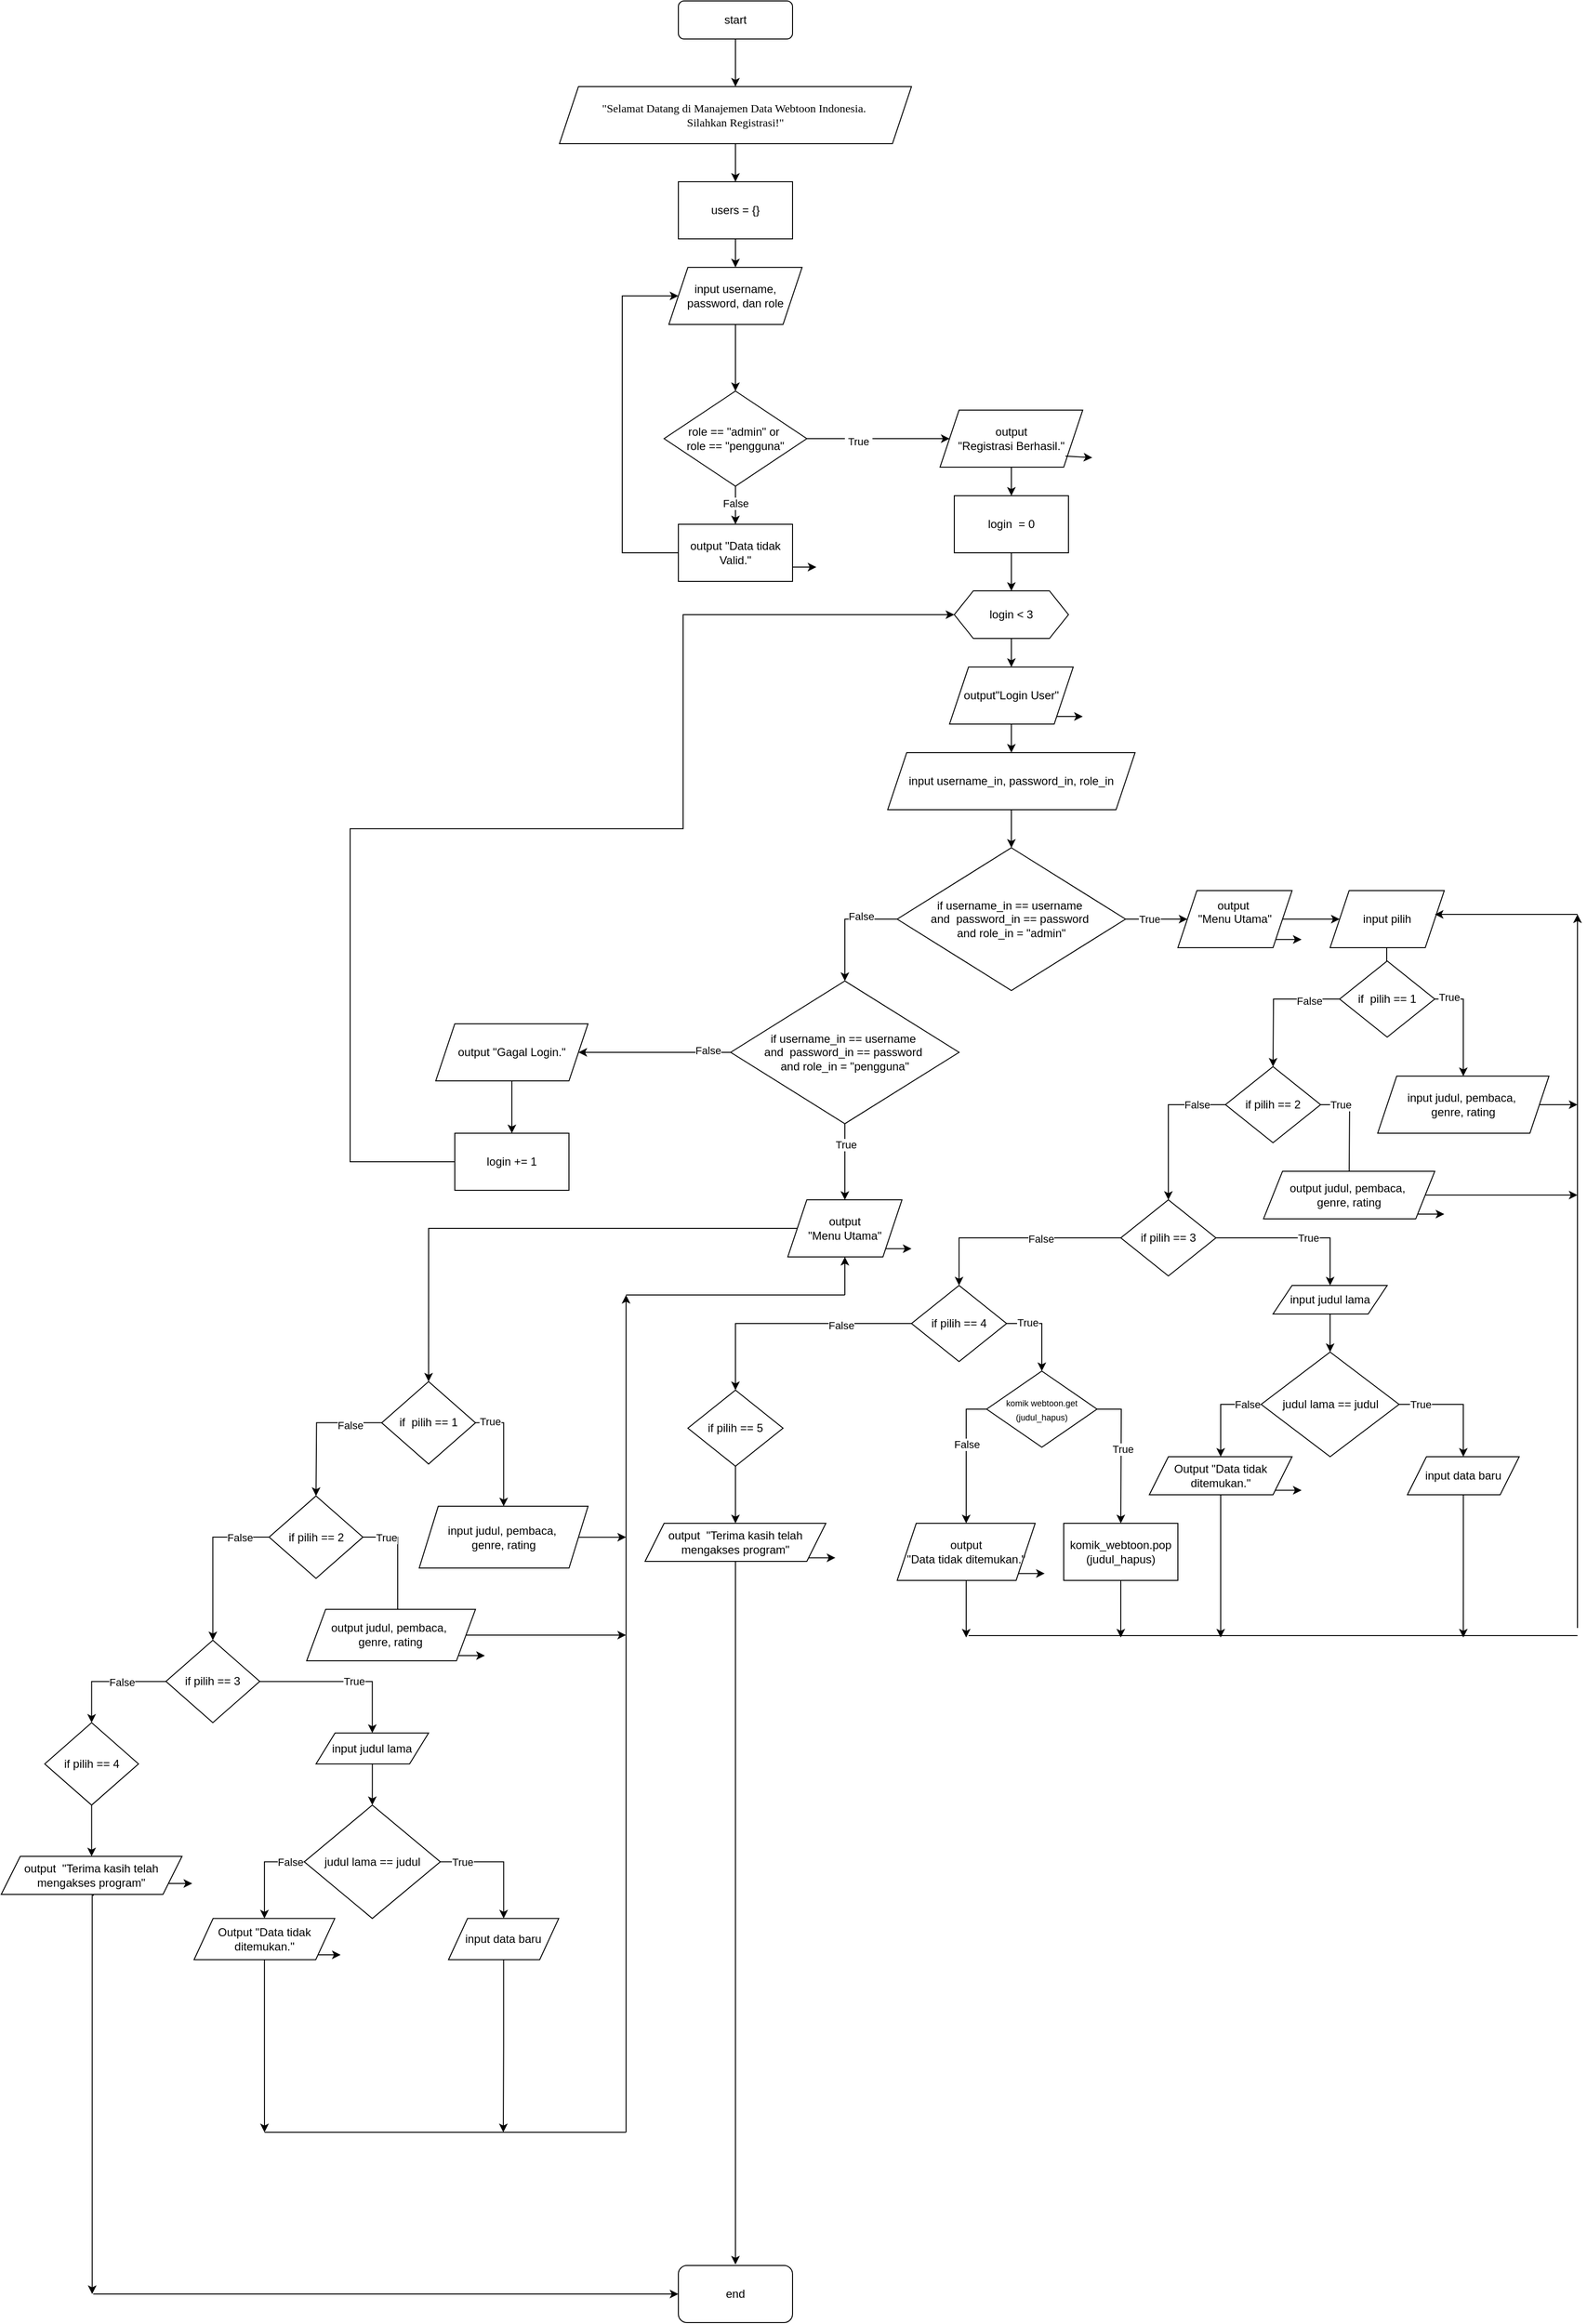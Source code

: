 <mxfile version="24.7.17">
  <diagram id="C5RBs43oDa-KdzZeNtuy" name="Page-1">
    <mxGraphModel dx="2591" dy="916" grid="1" gridSize="10" guides="1" tooltips="1" connect="1" arrows="1" fold="1" page="1" pageScale="1" pageWidth="827" pageHeight="1169" background="none" math="0" shadow="0">
      <root>
        <mxCell id="WIyWlLk6GJQsqaUBKTNV-0" />
        <mxCell id="WIyWlLk6GJQsqaUBKTNV-1" parent="WIyWlLk6GJQsqaUBKTNV-0" />
        <mxCell id="ilfS-zdRNCNXGzNY6fb9-48" style="edgeStyle=orthogonalEdgeStyle;rounded=0;orthogonalLoop=1;jettySize=auto;html=1;entryX=0.5;entryY=0;entryDx=0;entryDy=0;" parent="WIyWlLk6GJQsqaUBKTNV-1" source="WIyWlLk6GJQsqaUBKTNV-3" target="SZtpY77A_bUP3VGcqHaU-2" edge="1">
          <mxGeometry relative="1" as="geometry" />
        </mxCell>
        <mxCell id="WIyWlLk6GJQsqaUBKTNV-3" value="start" style="rounded=1;whiteSpace=wrap;html=1;fontSize=12;glass=0;strokeWidth=1;shadow=0;" parent="WIyWlLk6GJQsqaUBKTNV-1" vertex="1">
          <mxGeometry x="95" y="80" width="120" height="40" as="geometry" />
        </mxCell>
        <mxCell id="ilfS-zdRNCNXGzNY6fb9-49" style="edgeStyle=orthogonalEdgeStyle;rounded=0;orthogonalLoop=1;jettySize=auto;html=1;" parent="WIyWlLk6GJQsqaUBKTNV-1" source="SZtpY77A_bUP3VGcqHaU-2" target="SZtpY77A_bUP3VGcqHaU-4" edge="1">
          <mxGeometry relative="1" as="geometry" />
        </mxCell>
        <mxCell id="SZtpY77A_bUP3VGcqHaU-2" value="&lt;font face=&quot;Times New Roman&quot;&gt;&quot;Selamat Datang di Manajemen Data Webtoon Indonesia.&amp;nbsp;&lt;/font&gt;&lt;div&gt;&lt;font face=&quot;Times New Roman&quot;&gt;Silahkan Registrasi!&quot;&lt;/font&gt;&lt;/div&gt;" style="shape=parallelogram;perimeter=parallelogramPerimeter;whiteSpace=wrap;html=1;fixedSize=1;" parent="WIyWlLk6GJQsqaUBKTNV-1" vertex="1">
          <mxGeometry x="-30" y="170" width="370" height="60" as="geometry" />
        </mxCell>
        <mxCell id="ilfS-zdRNCNXGzNY6fb9-50" style="edgeStyle=orthogonalEdgeStyle;rounded=0;orthogonalLoop=1;jettySize=auto;html=1;" parent="WIyWlLk6GJQsqaUBKTNV-1" source="SZtpY77A_bUP3VGcqHaU-4" target="SZtpY77A_bUP3VGcqHaU-18" edge="1">
          <mxGeometry relative="1" as="geometry" />
        </mxCell>
        <mxCell id="SZtpY77A_bUP3VGcqHaU-4" value="users = {}" style="rounded=0;whiteSpace=wrap;html=1;" parent="WIyWlLk6GJQsqaUBKTNV-1" vertex="1">
          <mxGeometry x="95" y="270" width="120" height="60" as="geometry" />
        </mxCell>
        <mxCell id="ilfS-zdRNCNXGzNY6fb9-51" style="edgeStyle=orthogonalEdgeStyle;rounded=0;orthogonalLoop=1;jettySize=auto;html=1;entryX=0.5;entryY=0;entryDx=0;entryDy=0;" parent="WIyWlLk6GJQsqaUBKTNV-1" source="SZtpY77A_bUP3VGcqHaU-18" target="SZtpY77A_bUP3VGcqHaU-21" edge="1">
          <mxGeometry relative="1" as="geometry" />
        </mxCell>
        <mxCell id="SZtpY77A_bUP3VGcqHaU-18" value="input username, password, dan role" style="shape=parallelogram;perimeter=parallelogramPerimeter;whiteSpace=wrap;html=1;fixedSize=1;" parent="WIyWlLk6GJQsqaUBKTNV-1" vertex="1">
          <mxGeometry x="85" y="360" width="140" height="60" as="geometry" />
        </mxCell>
        <mxCell id="ilfS-zdRNCNXGzNY6fb9-368" style="edgeStyle=orthogonalEdgeStyle;rounded=0;orthogonalLoop=1;jettySize=auto;html=1;entryX=0.5;entryY=0;entryDx=0;entryDy=0;" parent="WIyWlLk6GJQsqaUBKTNV-1" source="SZtpY77A_bUP3VGcqHaU-21" target="SZtpY77A_bUP3VGcqHaU-26" edge="1">
          <mxGeometry relative="1" as="geometry" />
        </mxCell>
        <mxCell id="ilfS-zdRNCNXGzNY6fb9-373" value="False" style="edgeLabel;html=1;align=center;verticalAlign=middle;resizable=0;points=[];" parent="ilfS-zdRNCNXGzNY6fb9-368" vertex="1" connectable="0">
          <mxGeometry x="-0.122" relative="1" as="geometry">
            <mxPoint as="offset" />
          </mxGeometry>
        </mxCell>
        <mxCell id="SZtpY77A_bUP3VGcqHaU-21" value="role == &quot;admin&quot; or&amp;nbsp;&lt;div&gt;role == &quot;pengguna&quot;&lt;/div&gt;" style="rhombus;whiteSpace=wrap;html=1;" parent="WIyWlLk6GJQsqaUBKTNV-1" vertex="1">
          <mxGeometry x="80" y="490" width="150" height="100" as="geometry" />
        </mxCell>
        <mxCell id="SZtpY77A_bUP3VGcqHaU-22" value="" style="endArrow=classic;html=1;rounded=0;exitX=1;exitY=0.5;exitDx=0;exitDy=0;" parent="WIyWlLk6GJQsqaUBKTNV-1" source="SZtpY77A_bUP3VGcqHaU-21" edge="1">
          <mxGeometry width="50" height="50" relative="1" as="geometry">
            <mxPoint x="310" y="470" as="sourcePoint" />
            <mxPoint x="380" y="540" as="targetPoint" />
            <Array as="points">
              <mxPoint x="340" y="540" />
              <mxPoint x="350" y="540" />
            </Array>
          </mxGeometry>
        </mxCell>
        <mxCell id="SZtpY77A_bUP3VGcqHaU-24" value="&amp;nbsp;True&amp;nbsp;" style="edgeLabel;html=1;align=center;verticalAlign=middle;resizable=0;points=[];" parent="SZtpY77A_bUP3VGcqHaU-22" vertex="1" connectable="0">
          <mxGeometry x="-0.285" y="-3" relative="1" as="geometry">
            <mxPoint as="offset" />
          </mxGeometry>
        </mxCell>
        <mxCell id="SZtpY77A_bUP3VGcqHaU-44" style="edgeStyle=orthogonalEdgeStyle;rounded=0;orthogonalLoop=1;jettySize=auto;html=1;entryX=0.5;entryY=0;entryDx=0;entryDy=0;" parent="WIyWlLk6GJQsqaUBKTNV-1" source="SZtpY77A_bUP3VGcqHaU-25" target="SZtpY77A_bUP3VGcqHaU-32" edge="1">
          <mxGeometry relative="1" as="geometry" />
        </mxCell>
        <mxCell id="SZtpY77A_bUP3VGcqHaU-25" value="output&lt;div&gt;&quot;Registrasi Berhasil.&quot;&lt;/div&gt;" style="shape=parallelogram;perimeter=parallelogramPerimeter;whiteSpace=wrap;html=1;fixedSize=1;" parent="WIyWlLk6GJQsqaUBKTNV-1" vertex="1">
          <mxGeometry x="370" y="510" width="150" height="60" as="geometry" />
        </mxCell>
        <mxCell id="eADo7EbDgWxF7nHts_-I-171" style="edgeStyle=orthogonalEdgeStyle;rounded=0;orthogonalLoop=1;jettySize=auto;html=1;exitX=0;exitY=0.5;exitDx=0;exitDy=0;entryX=0;entryY=0.5;entryDx=0;entryDy=0;" parent="WIyWlLk6GJQsqaUBKTNV-1" source="SZtpY77A_bUP3VGcqHaU-26" target="SZtpY77A_bUP3VGcqHaU-18" edge="1">
          <mxGeometry relative="1" as="geometry">
            <mxPoint x="85.5" y="420" as="targetPoint" />
            <mxPoint x="25.5" y="640" as="sourcePoint" />
            <Array as="points">
              <mxPoint x="95" y="640" />
              <mxPoint x="106" y="640" />
              <mxPoint x="106" y="660" />
              <mxPoint x="36" y="660" />
              <mxPoint x="36" y="390" />
            </Array>
          </mxGeometry>
        </mxCell>
        <mxCell id="ilfS-zdRNCNXGzNY6fb9-371" style="edgeStyle=orthogonalEdgeStyle;rounded=0;orthogonalLoop=1;jettySize=auto;html=1;exitX=1;exitY=0.75;exitDx=0;exitDy=0;" parent="WIyWlLk6GJQsqaUBKTNV-1" source="SZtpY77A_bUP3VGcqHaU-26" edge="1">
          <mxGeometry relative="1" as="geometry">
            <mxPoint x="240" y="675.333" as="targetPoint" />
          </mxGeometry>
        </mxCell>
        <mxCell id="SZtpY77A_bUP3VGcqHaU-26" value="output &quot;Data tidak Valid.&quot;" style="rounded=0;whiteSpace=wrap;html=1;" parent="WIyWlLk6GJQsqaUBKTNV-1" vertex="1">
          <mxGeometry x="95" y="630" width="120" height="60" as="geometry" />
        </mxCell>
        <mxCell id="SZtpY77A_bUP3VGcqHaU-43" style="edgeStyle=orthogonalEdgeStyle;rounded=0;orthogonalLoop=1;jettySize=auto;html=1;exitX=0.5;exitY=1;exitDx=0;exitDy=0;entryX=0.5;entryY=0;entryDx=0;entryDy=0;" parent="WIyWlLk6GJQsqaUBKTNV-1" source="SZtpY77A_bUP3VGcqHaU-32" target="SZtpY77A_bUP3VGcqHaU-40" edge="1">
          <mxGeometry relative="1" as="geometry" />
        </mxCell>
        <mxCell id="SZtpY77A_bUP3VGcqHaU-32" value="login&amp;nbsp; = 0" style="rounded=0;whiteSpace=wrap;html=1;" parent="WIyWlLk6GJQsqaUBKTNV-1" vertex="1">
          <mxGeometry x="385" y="600" width="120" height="60" as="geometry" />
        </mxCell>
        <mxCell id="SZtpY77A_bUP3VGcqHaU-46" style="edgeStyle=orthogonalEdgeStyle;rounded=0;orthogonalLoop=1;jettySize=auto;html=1;exitX=0.5;exitY=1;exitDx=0;exitDy=0;entryX=0.5;entryY=0;entryDx=0;entryDy=0;" parent="WIyWlLk6GJQsqaUBKTNV-1" source="SZtpY77A_bUP3VGcqHaU-40" target="SZtpY77A_bUP3VGcqHaU-45" edge="1">
          <mxGeometry relative="1" as="geometry" />
        </mxCell>
        <mxCell id="SZtpY77A_bUP3VGcqHaU-40" value="login &amp;lt; 3" style="shape=hexagon;perimeter=hexagonPerimeter2;whiteSpace=wrap;html=1;fixedSize=1;" parent="WIyWlLk6GJQsqaUBKTNV-1" vertex="1">
          <mxGeometry x="385" y="700" width="120" height="50" as="geometry" />
        </mxCell>
        <mxCell id="SZtpY77A_bUP3VGcqHaU-50" style="edgeStyle=orthogonalEdgeStyle;rounded=0;orthogonalLoop=1;jettySize=auto;html=1;" parent="WIyWlLk6GJQsqaUBKTNV-1" source="SZtpY77A_bUP3VGcqHaU-45" target="SZtpY77A_bUP3VGcqHaU-48" edge="1">
          <mxGeometry relative="1" as="geometry" />
        </mxCell>
        <mxCell id="_kl1bbWpJYE2sp2i0LEu-5" style="edgeStyle=orthogonalEdgeStyle;rounded=0;orthogonalLoop=1;jettySize=auto;html=1;exitX=1;exitY=1;exitDx=0;exitDy=0;" parent="WIyWlLk6GJQsqaUBKTNV-1" source="SZtpY77A_bUP3VGcqHaU-45" edge="1">
          <mxGeometry relative="1" as="geometry">
            <mxPoint x="520" y="832.333" as="targetPoint" />
          </mxGeometry>
        </mxCell>
        <mxCell id="SZtpY77A_bUP3VGcqHaU-45" value="output&quot;Login User&quot;" style="shape=parallelogram;perimeter=parallelogramPerimeter;whiteSpace=wrap;html=1;fixedSize=1;" parent="WIyWlLk6GJQsqaUBKTNV-1" vertex="1">
          <mxGeometry x="380" y="780" width="130" height="60" as="geometry" />
        </mxCell>
        <mxCell id="SZtpY77A_bUP3VGcqHaU-55" style="edgeStyle=orthogonalEdgeStyle;rounded=0;orthogonalLoop=1;jettySize=auto;html=1;" parent="WIyWlLk6GJQsqaUBKTNV-1" source="SZtpY77A_bUP3VGcqHaU-48" target="SZtpY77A_bUP3VGcqHaU-52" edge="1">
          <mxGeometry relative="1" as="geometry" />
        </mxCell>
        <mxCell id="SZtpY77A_bUP3VGcqHaU-48" value="input username_in, password_in, role_in" style="shape=parallelogram;perimeter=parallelogramPerimeter;whiteSpace=wrap;html=1;fixedSize=1;" parent="WIyWlLk6GJQsqaUBKTNV-1" vertex="1">
          <mxGeometry x="315" y="870" width="260" height="60" as="geometry" />
        </mxCell>
        <mxCell id="eADo7EbDgWxF7nHts_-I-41" style="edgeStyle=orthogonalEdgeStyle;rounded=0;orthogonalLoop=1;jettySize=auto;html=1;" parent="WIyWlLk6GJQsqaUBKTNV-1" source="SZtpY77A_bUP3VGcqHaU-52" edge="1">
          <mxGeometry relative="1" as="geometry">
            <mxPoint x="270" y="1110" as="targetPoint" />
            <Array as="points">
              <mxPoint x="270" y="1045" />
            </Array>
          </mxGeometry>
        </mxCell>
        <mxCell id="eADo7EbDgWxF7nHts_-I-205" value="False" style="edgeLabel;html=1;align=center;verticalAlign=middle;resizable=0;points=[];" parent="eADo7EbDgWxF7nHts_-I-41" vertex="1" connectable="0">
          <mxGeometry x="-0.363" y="-3" relative="1" as="geometry">
            <mxPoint as="offset" />
          </mxGeometry>
        </mxCell>
        <mxCell id="SZtpY77A_bUP3VGcqHaU-52" value="if username_in == username&amp;nbsp;&lt;div&gt;and&amp;nbsp;&lt;span style=&quot;background-color: initial;&quot;&gt;&amp;nbsp;password_in == password&amp;nbsp;&lt;/span&gt;&lt;/div&gt;&lt;div&gt;&lt;span style=&quot;background-color: initial;&quot;&gt;and&amp;nbsp;&lt;/span&gt;&lt;span style=&quot;background-color: initial;&quot;&gt;role_in = &quot;admin&quot;&lt;/span&gt;&lt;/div&gt;" style="rhombus;whiteSpace=wrap;html=1;" parent="WIyWlLk6GJQsqaUBKTNV-1" vertex="1">
          <mxGeometry x="325" y="970" width="240" height="150" as="geometry" />
        </mxCell>
        <mxCell id="SZtpY77A_bUP3VGcqHaU-57" value="" style="endArrow=classic;html=1;rounded=0;exitX=1;exitY=0.5;exitDx=0;exitDy=0;" parent="WIyWlLk6GJQsqaUBKTNV-1" source="SZtpY77A_bUP3VGcqHaU-52" edge="1">
          <mxGeometry width="50" height="50" relative="1" as="geometry">
            <mxPoint x="420" y="1070" as="sourcePoint" />
            <mxPoint x="630" y="1045" as="targetPoint" />
            <Array as="points" />
          </mxGeometry>
        </mxCell>
        <mxCell id="eADo7EbDgWxF7nHts_-I-203" value="True" style="edgeLabel;html=1;align=center;verticalAlign=middle;resizable=0;points=[];" parent="SZtpY77A_bUP3VGcqHaU-57" vertex="1" connectable="0">
          <mxGeometry x="-0.248" relative="1" as="geometry">
            <mxPoint as="offset" />
          </mxGeometry>
        </mxCell>
        <mxCell id="GJBjV4vL7WstKXEYxfG4-0" style="edgeStyle=orthogonalEdgeStyle;rounded=0;orthogonalLoop=1;jettySize=auto;html=1;" parent="WIyWlLk6GJQsqaUBKTNV-1" source="SZtpY77A_bUP3VGcqHaU-60" edge="1">
          <mxGeometry relative="1" as="geometry">
            <mxPoint x="790" y="1045" as="targetPoint" />
          </mxGeometry>
        </mxCell>
        <mxCell id="_kl1bbWpJYE2sp2i0LEu-6" style="edgeStyle=orthogonalEdgeStyle;rounded=0;orthogonalLoop=1;jettySize=auto;html=1;exitX=1;exitY=1;exitDx=0;exitDy=0;" parent="WIyWlLk6GJQsqaUBKTNV-1" source="SZtpY77A_bUP3VGcqHaU-60" edge="1">
          <mxGeometry relative="1" as="geometry">
            <mxPoint x="750" y="1066.333" as="targetPoint" />
          </mxGeometry>
        </mxCell>
        <mxCell id="SZtpY77A_bUP3VGcqHaU-60" value="output&amp;nbsp;&lt;div&gt;&quot;Menu Utama&quot;&lt;div&gt;&lt;br&gt;&lt;/div&gt;&lt;/div&gt;" style="shape=parallelogram;perimeter=parallelogramPerimeter;whiteSpace=wrap;html=1;fixedSize=1;" parent="WIyWlLk6GJQsqaUBKTNV-1" vertex="1">
          <mxGeometry x="620" y="1015" width="120" height="60" as="geometry" />
        </mxCell>
        <mxCell id="JGJfeQF-g1EkItHv-nmV-0" value="" style="endArrow=classic;html=1;rounded=0;" parent="WIyWlLk6GJQsqaUBKTNV-1" edge="1">
          <mxGeometry width="50" height="50" relative="1" as="geometry">
            <mxPoint x="839.5" y="1064" as="sourcePoint" />
            <mxPoint x="839.5" y="1114" as="targetPoint" />
            <Array as="points">
              <mxPoint x="839.5" y="1094" />
            </Array>
          </mxGeometry>
        </mxCell>
        <mxCell id="GJBjV4vL7WstKXEYxfG4-6" style="edgeStyle=orthogonalEdgeStyle;rounded=0;orthogonalLoop=1;jettySize=auto;html=1;" parent="WIyWlLk6GJQsqaUBKTNV-1" source="JGJfeQF-g1EkItHv-nmV-2" target="GJBjV4vL7WstKXEYxfG4-8" edge="1">
          <mxGeometry relative="1" as="geometry">
            <mxPoint x="930" y="1210" as="targetPoint" />
            <Array as="points">
              <mxPoint x="920" y="1129" />
            </Array>
          </mxGeometry>
        </mxCell>
        <mxCell id="eADo7EbDgWxF7nHts_-I-209" value="True" style="edgeLabel;html=1;align=center;verticalAlign=middle;resizable=0;points=[];" parent="GJBjV4vL7WstKXEYxfG4-6" vertex="1" connectable="0">
          <mxGeometry x="-0.724" y="2" relative="1" as="geometry">
            <mxPoint x="-1" as="offset" />
          </mxGeometry>
        </mxCell>
        <mxCell id="GJBjV4vL7WstKXEYxfG4-10" style="edgeStyle=orthogonalEdgeStyle;rounded=0;orthogonalLoop=1;jettySize=auto;html=1;" parent="WIyWlLk6GJQsqaUBKTNV-1" source="JGJfeQF-g1EkItHv-nmV-2" edge="1">
          <mxGeometry relative="1" as="geometry">
            <mxPoint x="720" y="1200" as="targetPoint" />
          </mxGeometry>
        </mxCell>
        <mxCell id="eADo7EbDgWxF7nHts_-I-211" value="False" style="edgeLabel;html=1;align=center;verticalAlign=middle;resizable=0;points=[];" parent="GJBjV4vL7WstKXEYxfG4-10" vertex="1" connectable="0">
          <mxGeometry x="-0.556" y="2" relative="1" as="geometry">
            <mxPoint x="-1" as="offset" />
          </mxGeometry>
        </mxCell>
        <mxCell id="JGJfeQF-g1EkItHv-nmV-2" value="if&amp;nbsp; pilih == 1" style="rhombus;whiteSpace=wrap;html=1;" parent="WIyWlLk6GJQsqaUBKTNV-1" vertex="1">
          <mxGeometry x="790" y="1089" width="100" height="80" as="geometry" />
        </mxCell>
        <mxCell id="GJBjV4vL7WstKXEYxfG4-2" value="input pilih" style="shape=parallelogram;perimeter=parallelogramPerimeter;whiteSpace=wrap;html=1;fixedSize=1;" parent="WIyWlLk6GJQsqaUBKTNV-1" vertex="1">
          <mxGeometry x="780" y="1015" width="120" height="60" as="geometry" />
        </mxCell>
        <mxCell id="ilfS-zdRNCNXGzNY6fb9-366" style="edgeStyle=orthogonalEdgeStyle;rounded=0;orthogonalLoop=1;jettySize=auto;html=1;" parent="WIyWlLk6GJQsqaUBKTNV-1" source="GJBjV4vL7WstKXEYxfG4-8" edge="1">
          <mxGeometry relative="1" as="geometry">
            <mxPoint x="1040" y="1240" as="targetPoint" />
          </mxGeometry>
        </mxCell>
        <mxCell id="GJBjV4vL7WstKXEYxfG4-8" value="input judul, pembaca,&amp;nbsp;&lt;div&gt;genre, rating&lt;/div&gt;" style="shape=parallelogram;perimeter=parallelogramPerimeter;whiteSpace=wrap;html=1;fixedSize=1;" parent="WIyWlLk6GJQsqaUBKTNV-1" vertex="1">
          <mxGeometry x="830" y="1210" width="180" height="60" as="geometry" />
        </mxCell>
        <mxCell id="GJBjV4vL7WstKXEYxfG4-14" style="edgeStyle=orthogonalEdgeStyle;rounded=0;orthogonalLoop=1;jettySize=auto;html=1;" parent="WIyWlLk6GJQsqaUBKTNV-1" source="GJBjV4vL7WstKXEYxfG4-11" edge="1">
          <mxGeometry relative="1" as="geometry">
            <mxPoint x="800" y="1320" as="targetPoint" />
          </mxGeometry>
        </mxCell>
        <mxCell id="eADo7EbDgWxF7nHts_-I-212" value="True" style="edgeLabel;html=1;align=center;verticalAlign=middle;resizable=0;points=[];" parent="GJBjV4vL7WstKXEYxfG4-14" vertex="1" connectable="0">
          <mxGeometry x="-0.622" relative="1" as="geometry">
            <mxPoint as="offset" />
          </mxGeometry>
        </mxCell>
        <mxCell id="eADo7EbDgWxF7nHts_-I-1" style="edgeStyle=orthogonalEdgeStyle;rounded=0;orthogonalLoop=1;jettySize=auto;html=1;entryX=0.5;entryY=0;entryDx=0;entryDy=0;" parent="WIyWlLk6GJQsqaUBKTNV-1" source="GJBjV4vL7WstKXEYxfG4-11" target="GJBjV4vL7WstKXEYxfG4-20" edge="1">
          <mxGeometry relative="1" as="geometry">
            <mxPoint x="610" y="1310" as="targetPoint" />
          </mxGeometry>
        </mxCell>
        <mxCell id="eADo7EbDgWxF7nHts_-I-213" value="False" style="edgeLabel;html=1;align=center;verticalAlign=middle;resizable=0;points=[];" parent="eADo7EbDgWxF7nHts_-I-1" vertex="1" connectable="0">
          <mxGeometry x="-0.64" relative="1" as="geometry">
            <mxPoint x="-1" as="offset" />
          </mxGeometry>
        </mxCell>
        <mxCell id="GJBjV4vL7WstKXEYxfG4-11" value="if pilih == 2" style="rhombus;whiteSpace=wrap;html=1;" parent="WIyWlLk6GJQsqaUBKTNV-1" vertex="1">
          <mxGeometry x="670" y="1200" width="100" height="80" as="geometry" />
        </mxCell>
        <mxCell id="ilfS-zdRNCNXGzNY6fb9-3" style="edgeStyle=orthogonalEdgeStyle;rounded=0;orthogonalLoop=1;jettySize=auto;html=1;" parent="WIyWlLk6GJQsqaUBKTNV-1" source="GJBjV4vL7WstKXEYxfG4-15" edge="1">
          <mxGeometry relative="1" as="geometry">
            <mxPoint x="1040" y="1335" as="targetPoint" />
          </mxGeometry>
        </mxCell>
        <mxCell id="ilfS-zdRNCNXGzNY6fb9-4" style="edgeStyle=orthogonalEdgeStyle;rounded=0;orthogonalLoop=1;jettySize=auto;html=1;exitX=1;exitY=1;exitDx=0;exitDy=0;" parent="WIyWlLk6GJQsqaUBKTNV-1" source="GJBjV4vL7WstKXEYxfG4-15" edge="1">
          <mxGeometry relative="1" as="geometry">
            <mxPoint x="900" y="1355.105" as="targetPoint" />
          </mxGeometry>
        </mxCell>
        <mxCell id="GJBjV4vL7WstKXEYxfG4-15" value="output judul, pembaca,&amp;nbsp;&lt;div&gt;genre, rating&lt;/div&gt;" style="shape=parallelogram;perimeter=parallelogramPerimeter;whiteSpace=wrap;html=1;fixedSize=1;" parent="WIyWlLk6GJQsqaUBKTNV-1" vertex="1">
          <mxGeometry x="710" y="1310" width="180" height="50" as="geometry" />
        </mxCell>
        <mxCell id="eADo7EbDgWxF7nHts_-I-2" style="edgeStyle=orthogonalEdgeStyle;rounded=0;orthogonalLoop=1;jettySize=auto;html=1;entryX=0.5;entryY=0;entryDx=0;entryDy=0;" parent="WIyWlLk6GJQsqaUBKTNV-1" source="GJBjV4vL7WstKXEYxfG4-20" target="eADo7EbDgWxF7nHts_-I-4" edge="1">
          <mxGeometry relative="1" as="geometry">
            <mxPoint x="680" y="1430" as="targetPoint" />
          </mxGeometry>
        </mxCell>
        <mxCell id="eADo7EbDgWxF7nHts_-I-215" value="True" style="edgeLabel;html=1;align=center;verticalAlign=middle;resizable=0;points=[];" parent="eADo7EbDgWxF7nHts_-I-2" vertex="1" connectable="0">
          <mxGeometry x="0.144" relative="1" as="geometry">
            <mxPoint as="offset" />
          </mxGeometry>
        </mxCell>
        <mxCell id="ilfS-zdRNCNXGzNY6fb9-23" style="edgeStyle=orthogonalEdgeStyle;rounded=0;orthogonalLoop=1;jettySize=auto;html=1;entryX=0.5;entryY=0;entryDx=0;entryDy=0;" parent="WIyWlLk6GJQsqaUBKTNV-1" source="GJBjV4vL7WstKXEYxfG4-20" target="eADo7EbDgWxF7nHts_-I-19" edge="1">
          <mxGeometry relative="1" as="geometry">
            <mxPoint x="360" y="1380" as="targetPoint" />
          </mxGeometry>
        </mxCell>
        <mxCell id="ilfS-zdRNCNXGzNY6fb9-40" value="False" style="edgeLabel;html=1;align=center;verticalAlign=middle;resizable=0;points=[];" parent="ilfS-zdRNCNXGzNY6fb9-23" vertex="1" connectable="0">
          <mxGeometry x="-0.23" y="1" relative="1" as="geometry">
            <mxPoint as="offset" />
          </mxGeometry>
        </mxCell>
        <mxCell id="GJBjV4vL7WstKXEYxfG4-20" value="if pilih == 3" style="rhombus;whiteSpace=wrap;html=1;" parent="WIyWlLk6GJQsqaUBKTNV-1" vertex="1">
          <mxGeometry x="560" y="1340" width="100" height="80" as="geometry" />
        </mxCell>
        <mxCell id="eADo7EbDgWxF7nHts_-I-5" style="edgeStyle=orthogonalEdgeStyle;rounded=0;orthogonalLoop=1;jettySize=auto;html=1;entryX=0.5;entryY=0;entryDx=0;entryDy=0;" parent="WIyWlLk6GJQsqaUBKTNV-1" source="eADo7EbDgWxF7nHts_-I-4" target="eADo7EbDgWxF7nHts_-I-7" edge="1">
          <mxGeometry relative="1" as="geometry">
            <mxPoint x="725" y="1500" as="targetPoint" />
          </mxGeometry>
        </mxCell>
        <mxCell id="eADo7EbDgWxF7nHts_-I-4" value="input judul lama" style="shape=parallelogram;perimeter=parallelogramPerimeter;whiteSpace=wrap;html=1;fixedSize=1;" parent="WIyWlLk6GJQsqaUBKTNV-1" vertex="1">
          <mxGeometry x="720" y="1430" width="120" height="30" as="geometry" />
        </mxCell>
        <mxCell id="eADo7EbDgWxF7nHts_-I-9" style="edgeStyle=orthogonalEdgeStyle;rounded=0;orthogonalLoop=1;jettySize=auto;html=1;" parent="WIyWlLk6GJQsqaUBKTNV-1" source="eADo7EbDgWxF7nHts_-I-7" target="eADo7EbDgWxF7nHts_-I-13" edge="1">
          <mxGeometry relative="1" as="geometry">
            <mxPoint x="855" y="1630" as="targetPoint" />
            <Array as="points">
              <mxPoint x="920" y="1555" />
            </Array>
          </mxGeometry>
        </mxCell>
        <mxCell id="eADo7EbDgWxF7nHts_-I-12" value="True" style="edgeLabel;html=1;align=center;verticalAlign=middle;resizable=0;points=[];" parent="eADo7EbDgWxF7nHts_-I-9" vertex="1" connectable="0">
          <mxGeometry x="-0.462" relative="1" as="geometry">
            <mxPoint x="-11" as="offset" />
          </mxGeometry>
        </mxCell>
        <mxCell id="eADo7EbDgWxF7nHts_-I-14" style="edgeStyle=orthogonalEdgeStyle;rounded=0;orthogonalLoop=1;jettySize=auto;html=1;" parent="WIyWlLk6GJQsqaUBKTNV-1" source="eADo7EbDgWxF7nHts_-I-7" target="eADo7EbDgWxF7nHts_-I-16" edge="1">
          <mxGeometry relative="1" as="geometry">
            <mxPoint x="605" y="1620" as="targetPoint" />
            <Array as="points">
              <mxPoint x="665" y="1555" />
            </Array>
          </mxGeometry>
        </mxCell>
        <mxCell id="eADo7EbDgWxF7nHts_-I-17" value="False" style="edgeLabel;html=1;align=center;verticalAlign=middle;resizable=0;points=[];" parent="eADo7EbDgWxF7nHts_-I-14" vertex="1" connectable="0">
          <mxGeometry x="-0.481" y="2" relative="1" as="geometry">
            <mxPoint x="11" y="-2" as="offset" />
          </mxGeometry>
        </mxCell>
        <mxCell id="eADo7EbDgWxF7nHts_-I-7" value="judul lama == judul" style="rhombus;whiteSpace=wrap;html=1;" parent="WIyWlLk6GJQsqaUBKTNV-1" vertex="1">
          <mxGeometry x="707.5" y="1500" width="145" height="110" as="geometry" />
        </mxCell>
        <mxCell id="ilfS-zdRNCNXGzNY6fb9-44" style="edgeStyle=orthogonalEdgeStyle;rounded=0;orthogonalLoop=1;jettySize=auto;html=1;" parent="WIyWlLk6GJQsqaUBKTNV-1" source="eADo7EbDgWxF7nHts_-I-13" edge="1">
          <mxGeometry relative="1" as="geometry">
            <mxPoint x="920" y="1800" as="targetPoint" />
          </mxGeometry>
        </mxCell>
        <mxCell id="eADo7EbDgWxF7nHts_-I-13" value="input data baru" style="shape=parallelogram;perimeter=parallelogramPerimeter;whiteSpace=wrap;html=1;fixedSize=1;" parent="WIyWlLk6GJQsqaUBKTNV-1" vertex="1">
          <mxGeometry x="861.25" y="1610" width="117.5" height="40" as="geometry" />
        </mxCell>
        <mxCell id="ilfS-zdRNCNXGzNY6fb9-41" style="edgeStyle=orthogonalEdgeStyle;rounded=0;orthogonalLoop=1;jettySize=auto;html=1;" parent="WIyWlLk6GJQsqaUBKTNV-1" source="eADo7EbDgWxF7nHts_-I-16" edge="1">
          <mxGeometry relative="1" as="geometry">
            <mxPoint x="665" y="1800" as="targetPoint" />
          </mxGeometry>
        </mxCell>
        <mxCell id="ilfS-zdRNCNXGzNY6fb9-356" style="edgeStyle=orthogonalEdgeStyle;rounded=0;orthogonalLoop=1;jettySize=auto;html=1;exitX=1;exitY=1;exitDx=0;exitDy=0;" parent="WIyWlLk6GJQsqaUBKTNV-1" source="eADo7EbDgWxF7nHts_-I-16" edge="1">
          <mxGeometry relative="1" as="geometry">
            <mxPoint x="750" y="1645.444" as="targetPoint" />
          </mxGeometry>
        </mxCell>
        <mxCell id="eADo7EbDgWxF7nHts_-I-16" value="Output &quot;Data tidak ditemukan.&quot;" style="shape=parallelogram;perimeter=parallelogramPerimeter;whiteSpace=wrap;html=1;fixedSize=1;" parent="WIyWlLk6GJQsqaUBKTNV-1" vertex="1">
          <mxGeometry x="590" y="1610" width="150" height="40" as="geometry" />
        </mxCell>
        <mxCell id="eADo7EbDgWxF7nHts_-I-28" style="edgeStyle=orthogonalEdgeStyle;rounded=0;orthogonalLoop=1;jettySize=auto;html=1;entryX=0.5;entryY=0;entryDx=0;entryDy=0;" parent="WIyWlLk6GJQsqaUBKTNV-1" source="eADo7EbDgWxF7nHts_-I-27" target="eADo7EbDgWxF7nHts_-I-33" edge="1">
          <mxGeometry relative="1" as="geometry">
            <mxPoint x="200" y="1680" as="targetPoint" />
          </mxGeometry>
        </mxCell>
        <mxCell id="eADo7EbDgWxF7nHts_-I-27" value="if pilih == 5" style="rhombus;whiteSpace=wrap;html=1;" parent="WIyWlLk6GJQsqaUBKTNV-1" vertex="1">
          <mxGeometry x="105" y="1540" width="100" height="80" as="geometry" />
        </mxCell>
        <mxCell id="ilfS-zdRNCNXGzNY6fb9-53" style="edgeStyle=orthogonalEdgeStyle;rounded=0;orthogonalLoop=1;jettySize=auto;html=1;" parent="WIyWlLk6GJQsqaUBKTNV-1" edge="1">
          <mxGeometry relative="1" as="geometry">
            <mxPoint x="155" y="1719" as="sourcePoint" />
            <mxPoint x="155" y="2459" as="targetPoint" />
          </mxGeometry>
        </mxCell>
        <mxCell id="ilfS-zdRNCNXGzNY6fb9-358" style="edgeStyle=orthogonalEdgeStyle;rounded=0;orthogonalLoop=1;jettySize=auto;html=1;exitX=1;exitY=1;exitDx=0;exitDy=0;" parent="WIyWlLk6GJQsqaUBKTNV-1" source="eADo7EbDgWxF7nHts_-I-33" edge="1">
          <mxGeometry relative="1" as="geometry">
            <mxPoint x="260" y="1716.217" as="targetPoint" />
          </mxGeometry>
        </mxCell>
        <mxCell id="eADo7EbDgWxF7nHts_-I-33" value="output&amp;nbsp; &quot;Terima kasih telah mengakses program&quot;" style="shape=parallelogram;perimeter=parallelogramPerimeter;whiteSpace=wrap;html=1;fixedSize=1;" parent="WIyWlLk6GJQsqaUBKTNV-1" vertex="1">
          <mxGeometry x="60" y="1680" width="190" height="40" as="geometry" />
        </mxCell>
        <mxCell id="eADo7EbDgWxF7nHts_-I-42" style="edgeStyle=orthogonalEdgeStyle;rounded=0;orthogonalLoop=1;jettySize=auto;html=1;entryX=0.5;entryY=0;entryDx=0;entryDy=0;" parent="WIyWlLk6GJQsqaUBKTNV-1" source="eADo7EbDgWxF7nHts_-I-39" target="eADo7EbDgWxF7nHts_-I-101" edge="1">
          <mxGeometry relative="1" as="geometry">
            <mxPoint x="270" y="1320" as="targetPoint" />
          </mxGeometry>
        </mxCell>
        <mxCell id="eADo7EbDgWxF7nHts_-I-208" value="True" style="edgeLabel;html=1;align=center;verticalAlign=middle;resizable=0;points=[];" parent="eADo7EbDgWxF7nHts_-I-42" vertex="1" connectable="0">
          <mxGeometry x="-0.444" y="1" relative="1" as="geometry">
            <mxPoint as="offset" />
          </mxGeometry>
        </mxCell>
        <mxCell id="eADo7EbDgWxF7nHts_-I-164" style="edgeStyle=orthogonalEdgeStyle;rounded=0;orthogonalLoop=1;jettySize=auto;html=1;entryX=1;entryY=0.5;entryDx=0;entryDy=0;" parent="WIyWlLk6GJQsqaUBKTNV-1" source="eADo7EbDgWxF7nHts_-I-39" target="eADo7EbDgWxF7nHts_-I-168" edge="1">
          <mxGeometry relative="1" as="geometry">
            <mxPoint y="1240" as="targetPoint" />
          </mxGeometry>
        </mxCell>
        <mxCell id="eADo7EbDgWxF7nHts_-I-207" value="False" style="edgeLabel;html=1;align=center;verticalAlign=middle;resizable=0;points=[];" parent="eADo7EbDgWxF7nHts_-I-164" vertex="1" connectable="0">
          <mxGeometry x="-0.709" y="-2" relative="1" as="geometry">
            <mxPoint x="-1" as="offset" />
          </mxGeometry>
        </mxCell>
        <mxCell id="eADo7EbDgWxF7nHts_-I-39" value="if username_in == username&amp;nbsp;&lt;div&gt;and&amp;nbsp;&lt;span style=&quot;background-color: initial;&quot;&gt;&amp;nbsp;password_in == password&amp;nbsp;&lt;/span&gt;&lt;/div&gt;&lt;div&gt;&lt;span style=&quot;background-color: initial;&quot;&gt;and&amp;nbsp;&lt;/span&gt;&lt;span style=&quot;background-color: initial;&quot;&gt;role_in = &quot;pengguna&quot;&lt;/span&gt;&lt;/div&gt;" style="rhombus;whiteSpace=wrap;html=1;" parent="WIyWlLk6GJQsqaUBKTNV-1" vertex="1">
          <mxGeometry x="150" y="1110" width="240" height="150" as="geometry" />
        </mxCell>
        <mxCell id="ilfS-zdRNCNXGzNY6fb9-343" style="edgeStyle=orthogonalEdgeStyle;rounded=0;orthogonalLoop=1;jettySize=auto;html=1;entryX=0.5;entryY=0;entryDx=0;entryDy=0;" parent="WIyWlLk6GJQsqaUBKTNV-1" source="eADo7EbDgWxF7nHts_-I-101" target="ilfS-zdRNCNXGzNY6fb9-304" edge="1">
          <mxGeometry relative="1" as="geometry">
            <mxPoint x="30" y="1590" as="targetPoint" />
            <Array as="points">
              <mxPoint x="-167" y="1370" />
            </Array>
          </mxGeometry>
        </mxCell>
        <mxCell id="ilfS-zdRNCNXGzNY6fb9-361" style="edgeStyle=orthogonalEdgeStyle;rounded=0;orthogonalLoop=1;jettySize=auto;html=1;exitX=1;exitY=1;exitDx=0;exitDy=0;" parent="WIyWlLk6GJQsqaUBKTNV-1" source="eADo7EbDgWxF7nHts_-I-101" edge="1">
          <mxGeometry relative="1" as="geometry">
            <mxPoint x="340" y="1390.889" as="targetPoint" />
          </mxGeometry>
        </mxCell>
        <mxCell id="eADo7EbDgWxF7nHts_-I-101" value="&lt;div&gt;&lt;br&gt;&lt;/div&gt;&lt;div&gt;output&lt;/div&gt;&quot;Menu Utama&quot;&lt;div&gt;&lt;br&gt;&lt;/div&gt;" style="shape=parallelogram;perimeter=parallelogramPerimeter;whiteSpace=wrap;html=1;fixedSize=1;" parent="WIyWlLk6GJQsqaUBKTNV-1" vertex="1">
          <mxGeometry x="210" y="1340" width="120" height="60" as="geometry" />
        </mxCell>
        <mxCell id="ilfS-zdRNCNXGzNY6fb9-345" style="edgeStyle=orthogonalEdgeStyle;rounded=0;orthogonalLoop=1;jettySize=auto;html=1;" parent="WIyWlLk6GJQsqaUBKTNV-1" source="eADo7EbDgWxF7nHts_-I-168" target="eADo7EbDgWxF7nHts_-I-169" edge="1">
          <mxGeometry relative="1" as="geometry" />
        </mxCell>
        <mxCell id="eADo7EbDgWxF7nHts_-I-168" value="output &quot;Gagal Login.&quot;" style="shape=parallelogram;perimeter=parallelogramPerimeter;whiteSpace=wrap;html=1;fixedSize=1;" parent="WIyWlLk6GJQsqaUBKTNV-1" vertex="1">
          <mxGeometry x="-160" y="1155" width="160" height="60" as="geometry" />
        </mxCell>
        <mxCell id="eADo7EbDgWxF7nHts_-I-170" style="edgeStyle=orthogonalEdgeStyle;rounded=0;orthogonalLoop=1;jettySize=auto;html=1;entryX=0;entryY=0.5;entryDx=0;entryDy=0;" parent="WIyWlLk6GJQsqaUBKTNV-1" source="eADo7EbDgWxF7nHts_-I-169" target="SZtpY77A_bUP3VGcqHaU-40" edge="1">
          <mxGeometry relative="1" as="geometry">
            <mxPoint x="-90" y="750" as="targetPoint" />
            <Array as="points">
              <mxPoint x="-250" y="1300" />
              <mxPoint x="-250" y="950" />
              <mxPoint x="100" y="950" />
              <mxPoint x="100" y="725" />
            </Array>
          </mxGeometry>
        </mxCell>
        <mxCell id="eADo7EbDgWxF7nHts_-I-169" value="login += 1" style="rounded=0;whiteSpace=wrap;html=1;" parent="WIyWlLk6GJQsqaUBKTNV-1" vertex="1">
          <mxGeometry x="-140" y="1270" width="120" height="60" as="geometry" />
        </mxCell>
        <mxCell id="eADo7EbDgWxF7nHts_-I-185" value="" style="endArrow=none;html=1;rounded=0;" parent="WIyWlLk6GJQsqaUBKTNV-1" edge="1">
          <mxGeometry width="50" height="50" relative="1" as="geometry">
            <mxPoint x="400" y="1798" as="sourcePoint" />
            <mxPoint x="1040" y="1798" as="targetPoint" />
          </mxGeometry>
        </mxCell>
        <mxCell id="eADo7EbDgWxF7nHts_-I-189" value="" style="endArrow=classic;html=1;rounded=0;entryX=0.917;entryY=0.417;entryDx=0;entryDy=0;entryPerimeter=0;" parent="WIyWlLk6GJQsqaUBKTNV-1" target="GJBjV4vL7WstKXEYxfG4-2" edge="1">
          <mxGeometry width="50" height="50" relative="1" as="geometry">
            <mxPoint x="1040" y="1040" as="sourcePoint" />
            <mxPoint x="750" y="1070" as="targetPoint" />
            <Array as="points">
              <mxPoint x="960" y="1040" />
            </Array>
          </mxGeometry>
        </mxCell>
        <mxCell id="eADo7EbDgWxF7nHts_-I-202" value="end" style="rounded=1;whiteSpace=wrap;html=1;" parent="WIyWlLk6GJQsqaUBKTNV-1" vertex="1">
          <mxGeometry x="95" y="2460" width="120" height="60" as="geometry" />
        </mxCell>
        <mxCell id="_kl1bbWpJYE2sp2i0LEu-3" value="" style="endArrow=classic;html=1;rounded=0;exitX=0.879;exitY=0.806;exitDx=0;exitDy=0;exitPerimeter=0;" parent="WIyWlLk6GJQsqaUBKTNV-1" source="SZtpY77A_bUP3VGcqHaU-25" edge="1">
          <mxGeometry width="50" height="50" relative="1" as="geometry">
            <mxPoint x="510" y="560" as="sourcePoint" />
            <mxPoint x="530" y="560" as="targetPoint" />
            <Array as="points" />
          </mxGeometry>
        </mxCell>
        <mxCell id="ilfS-zdRNCNXGzNY6fb9-11" style="edgeStyle=orthogonalEdgeStyle;rounded=0;orthogonalLoop=1;jettySize=auto;html=1;" parent="WIyWlLk6GJQsqaUBKTNV-1" source="ilfS-zdRNCNXGzNY6fb9-7" edge="1">
          <mxGeometry relative="1" as="geometry">
            <mxPoint x="560" y="1680" as="targetPoint" />
          </mxGeometry>
        </mxCell>
        <mxCell id="ilfS-zdRNCNXGzNY6fb9-15" value="True" style="edgeLabel;html=1;align=center;verticalAlign=middle;resizable=0;points=[];" parent="ilfS-zdRNCNXGzNY6fb9-11" vertex="1" connectable="0">
          <mxGeometry x="-0.073" y="1" relative="1" as="geometry">
            <mxPoint as="offset" />
          </mxGeometry>
        </mxCell>
        <mxCell id="ilfS-zdRNCNXGzNY6fb9-26" style="edgeStyle=orthogonalEdgeStyle;rounded=0;orthogonalLoop=1;jettySize=auto;html=1;entryX=0.5;entryY=0;entryDx=0;entryDy=0;" parent="WIyWlLk6GJQsqaUBKTNV-1" source="ilfS-zdRNCNXGzNY6fb9-7" target="ilfS-zdRNCNXGzNY6fb9-19" edge="1">
          <mxGeometry relative="1" as="geometry">
            <mxPoint x="400" y="1650" as="targetPoint" />
            <Array as="points">
              <mxPoint x="398" y="1560" />
            </Array>
          </mxGeometry>
        </mxCell>
        <mxCell id="ilfS-zdRNCNXGzNY6fb9-28" value="False" style="edgeLabel;html=1;align=center;verticalAlign=middle;resizable=0;points=[];" parent="ilfS-zdRNCNXGzNY6fb9-26" vertex="1" connectable="0">
          <mxGeometry x="-0.184" relative="1" as="geometry">
            <mxPoint y="1" as="offset" />
          </mxGeometry>
        </mxCell>
        <mxCell id="ilfS-zdRNCNXGzNY6fb9-7" value="&lt;font style=&quot;font-size: 9px;&quot;&gt;komik webtoon.get&lt;/font&gt;&lt;div&gt;&lt;font style=&quot;font-size: 9px;&quot;&gt;(judul_hapus)&lt;/font&gt;&lt;/div&gt;" style="rhombus;whiteSpace=wrap;html=1;" parent="WIyWlLk6GJQsqaUBKTNV-1" vertex="1">
          <mxGeometry x="419" y="1520" width="116" height="80" as="geometry" />
        </mxCell>
        <mxCell id="ilfS-zdRNCNXGzNY6fb9-42" style="edgeStyle=orthogonalEdgeStyle;rounded=0;orthogonalLoop=1;jettySize=auto;html=1;" parent="WIyWlLk6GJQsqaUBKTNV-1" source="ilfS-zdRNCNXGzNY6fb9-17" edge="1">
          <mxGeometry relative="1" as="geometry">
            <mxPoint x="560" y="1800" as="targetPoint" />
          </mxGeometry>
        </mxCell>
        <mxCell id="ilfS-zdRNCNXGzNY6fb9-17" value="komik_webtoon.pop&lt;div&gt;(&lt;span style=&quot;background-color: initial;&quot;&gt;judul_hapus)&lt;/span&gt;&lt;/div&gt;" style="rounded=0;whiteSpace=wrap;html=1;" parent="WIyWlLk6GJQsqaUBKTNV-1" vertex="1">
          <mxGeometry x="500" y="1680" width="120" height="60" as="geometry" />
        </mxCell>
        <mxCell id="ilfS-zdRNCNXGzNY6fb9-30" style="edgeStyle=orthogonalEdgeStyle;rounded=0;orthogonalLoop=1;jettySize=auto;html=1;" parent="WIyWlLk6GJQsqaUBKTNV-1" source="ilfS-zdRNCNXGzNY6fb9-19" edge="1">
          <mxGeometry relative="1" as="geometry">
            <mxPoint x="397.5" y="1800" as="targetPoint" />
          </mxGeometry>
        </mxCell>
        <mxCell id="ilfS-zdRNCNXGzNY6fb9-357" style="edgeStyle=orthogonalEdgeStyle;rounded=0;orthogonalLoop=1;jettySize=auto;html=1;exitX=1;exitY=1;exitDx=0;exitDy=0;" parent="WIyWlLk6GJQsqaUBKTNV-1" source="ilfS-zdRNCNXGzNY6fb9-19" edge="1">
          <mxGeometry relative="1" as="geometry">
            <mxPoint x="480" y="1732.429" as="targetPoint" />
          </mxGeometry>
        </mxCell>
        <mxCell id="ilfS-zdRNCNXGzNY6fb9-19" value="output&lt;div&gt;&quot;Data tidak ditemukan.&quot;&lt;/div&gt;" style="shape=parallelogram;perimeter=parallelogramPerimeter;whiteSpace=wrap;html=1;fixedSize=1;" parent="WIyWlLk6GJQsqaUBKTNV-1" vertex="1">
          <mxGeometry x="325" y="1680" width="145" height="60" as="geometry" />
        </mxCell>
        <mxCell id="ilfS-zdRNCNXGzNY6fb9-25" style="edgeStyle=orthogonalEdgeStyle;rounded=0;orthogonalLoop=1;jettySize=auto;html=1;" parent="WIyWlLk6GJQsqaUBKTNV-1" source="eADo7EbDgWxF7nHts_-I-19" target="ilfS-zdRNCNXGzNY6fb9-7" edge="1">
          <mxGeometry relative="1" as="geometry">
            <mxPoint x="480" y="1460" as="targetPoint" />
            <Array as="points">
              <mxPoint x="477" y="1470" />
            </Array>
          </mxGeometry>
        </mxCell>
        <mxCell id="ilfS-zdRNCNXGzNY6fb9-37" value="True" style="edgeLabel;html=1;align=center;verticalAlign=middle;resizable=0;points=[];" parent="ilfS-zdRNCNXGzNY6fb9-25" vertex="1" connectable="0">
          <mxGeometry x="-0.514" y="1" relative="1" as="geometry">
            <mxPoint x="1" as="offset" />
          </mxGeometry>
        </mxCell>
        <mxCell id="ilfS-zdRNCNXGzNY6fb9-31" style="edgeStyle=orthogonalEdgeStyle;rounded=0;orthogonalLoop=1;jettySize=auto;html=1;" parent="WIyWlLk6GJQsqaUBKTNV-1" source="eADo7EbDgWxF7nHts_-I-19" target="eADo7EbDgWxF7nHts_-I-27" edge="1">
          <mxGeometry relative="1" as="geometry">
            <mxPoint x="160" y="1460" as="targetPoint" />
          </mxGeometry>
        </mxCell>
        <mxCell id="ilfS-zdRNCNXGzNY6fb9-34" value="False" style="edgeLabel;html=1;align=center;verticalAlign=middle;resizable=0;points=[];" parent="ilfS-zdRNCNXGzNY6fb9-31" vertex="1" connectable="0">
          <mxGeometry x="-0.409" y="2" relative="1" as="geometry">
            <mxPoint x="1" as="offset" />
          </mxGeometry>
        </mxCell>
        <mxCell id="eADo7EbDgWxF7nHts_-I-19" value="if pilih == 4" style="rhombus;whiteSpace=wrap;html=1;" parent="WIyWlLk6GJQsqaUBKTNV-1" vertex="1">
          <mxGeometry x="340" y="1430" width="100" height="80" as="geometry" />
        </mxCell>
        <mxCell id="ilfS-zdRNCNXGzNY6fb9-45" value="" style="endArrow=classic;html=1;rounded=0;" parent="WIyWlLk6GJQsqaUBKTNV-1" edge="1">
          <mxGeometry width="50" height="50" relative="1" as="geometry">
            <mxPoint x="1040" y="1790" as="sourcePoint" />
            <mxPoint x="1040" y="1040" as="targetPoint" />
          </mxGeometry>
        </mxCell>
        <mxCell id="ilfS-zdRNCNXGzNY6fb9-300" style="edgeStyle=orthogonalEdgeStyle;rounded=0;orthogonalLoop=1;jettySize=auto;html=1;" parent="WIyWlLk6GJQsqaUBKTNV-1" source="ilfS-zdRNCNXGzNY6fb9-304" target="ilfS-zdRNCNXGzNY6fb9-305" edge="1">
          <mxGeometry relative="1" as="geometry">
            <mxPoint x="-78.803" y="1662.055" as="targetPoint" />
            <Array as="points">
              <mxPoint x="-88.662" y="1574.324" />
            </Array>
          </mxGeometry>
        </mxCell>
        <mxCell id="ilfS-zdRNCNXGzNY6fb9-301" value="True" style="edgeLabel;html=1;align=center;verticalAlign=middle;resizable=0;points=[];" parent="ilfS-zdRNCNXGzNY6fb9-300" vertex="1" connectable="0">
          <mxGeometry x="-0.724" y="2" relative="1" as="geometry">
            <mxPoint x="-1" as="offset" />
          </mxGeometry>
        </mxCell>
        <mxCell id="ilfS-zdRNCNXGzNY6fb9-302" style="edgeStyle=orthogonalEdgeStyle;rounded=0;orthogonalLoop=1;jettySize=auto;html=1;" parent="WIyWlLk6GJQsqaUBKTNV-1" source="ilfS-zdRNCNXGzNY6fb9-304" edge="1">
          <mxGeometry relative="1" as="geometry">
            <mxPoint x="-285.845" y="1651.224" as="targetPoint" />
          </mxGeometry>
        </mxCell>
        <mxCell id="ilfS-zdRNCNXGzNY6fb9-303" value="False" style="edgeLabel;html=1;align=center;verticalAlign=middle;resizable=0;points=[];" parent="ilfS-zdRNCNXGzNY6fb9-302" vertex="1" connectable="0">
          <mxGeometry x="-0.556" y="2" relative="1" as="geometry">
            <mxPoint x="-1" as="offset" />
          </mxGeometry>
        </mxCell>
        <mxCell id="ilfS-zdRNCNXGzNY6fb9-304" value="if&amp;nbsp; pilih == 1" style="rhombus;whiteSpace=wrap;html=1;" parent="WIyWlLk6GJQsqaUBKTNV-1" vertex="1">
          <mxGeometry x="-216.831" y="1531" width="98.592" height="86.648" as="geometry" />
        </mxCell>
        <mxCell id="ilfS-zdRNCNXGzNY6fb9-367" style="edgeStyle=orthogonalEdgeStyle;rounded=0;orthogonalLoop=1;jettySize=auto;html=1;" parent="WIyWlLk6GJQsqaUBKTNV-1" source="ilfS-zdRNCNXGzNY6fb9-305" edge="1">
          <mxGeometry relative="1" as="geometry">
            <mxPoint x="40" y="1694.548" as="targetPoint" />
          </mxGeometry>
        </mxCell>
        <mxCell id="ilfS-zdRNCNXGzNY6fb9-305" value="input judul, pembaca,&amp;nbsp;&lt;div&gt;genre, rating&lt;/div&gt;" style="shape=parallelogram;perimeter=parallelogramPerimeter;whiteSpace=wrap;html=1;fixedSize=1;" parent="WIyWlLk6GJQsqaUBKTNV-1" vertex="1">
          <mxGeometry x="-177.394" y="1662.055" width="177.465" height="64.986" as="geometry" />
        </mxCell>
        <mxCell id="ilfS-zdRNCNXGzNY6fb9-306" style="edgeStyle=orthogonalEdgeStyle;rounded=0;orthogonalLoop=1;jettySize=auto;html=1;" parent="WIyWlLk6GJQsqaUBKTNV-1" source="ilfS-zdRNCNXGzNY6fb9-310" edge="1">
          <mxGeometry relative="1" as="geometry">
            <mxPoint x="-206.972" y="1781.196" as="targetPoint" />
            <Array as="points">
              <mxPoint x="-200" y="1694" />
              <mxPoint x="-200" y="1781" />
            </Array>
          </mxGeometry>
        </mxCell>
        <mxCell id="ilfS-zdRNCNXGzNY6fb9-307" value="True" style="edgeLabel;html=1;align=center;verticalAlign=middle;resizable=0;points=[];" parent="ilfS-zdRNCNXGzNY6fb9-306" vertex="1" connectable="0">
          <mxGeometry x="-0.622" relative="1" as="geometry">
            <mxPoint as="offset" />
          </mxGeometry>
        </mxCell>
        <mxCell id="ilfS-zdRNCNXGzNY6fb9-308" style="edgeStyle=orthogonalEdgeStyle;rounded=0;orthogonalLoop=1;jettySize=auto;html=1;entryX=0.5;entryY=0;entryDx=0;entryDy=0;" parent="WIyWlLk6GJQsqaUBKTNV-1" source="ilfS-zdRNCNXGzNY6fb9-310" target="ilfS-zdRNCNXGzNY6fb9-318" edge="1">
          <mxGeometry relative="1" as="geometry">
            <mxPoint x="-394.296" y="1770.365" as="targetPoint" />
          </mxGeometry>
        </mxCell>
        <mxCell id="ilfS-zdRNCNXGzNY6fb9-309" value="False" style="edgeLabel;html=1;align=center;verticalAlign=middle;resizable=0;points=[];" parent="ilfS-zdRNCNXGzNY6fb9-308" vertex="1" connectable="0">
          <mxGeometry x="-0.64" relative="1" as="geometry">
            <mxPoint x="-1" as="offset" />
          </mxGeometry>
        </mxCell>
        <mxCell id="ilfS-zdRNCNXGzNY6fb9-310" value="if pilih == 2" style="rhombus;whiteSpace=wrap;html=1;" parent="WIyWlLk6GJQsqaUBKTNV-1" vertex="1">
          <mxGeometry x="-335.141" y="1651.224" width="98.592" height="86.648" as="geometry" />
        </mxCell>
        <mxCell id="ilfS-zdRNCNXGzNY6fb9-312" style="edgeStyle=orthogonalEdgeStyle;rounded=0;orthogonalLoop=1;jettySize=auto;html=1;exitX=1;exitY=1;exitDx=0;exitDy=0;" parent="WIyWlLk6GJQsqaUBKTNV-1" source="ilfS-zdRNCNXGzNY6fb9-313" edge="1">
          <mxGeometry relative="1" as="geometry">
            <mxPoint x="-108.38" y="1819.218" as="targetPoint" />
          </mxGeometry>
        </mxCell>
        <mxCell id="ilfS-zdRNCNXGzNY6fb9-365" style="edgeStyle=orthogonalEdgeStyle;rounded=0;orthogonalLoop=1;jettySize=auto;html=1;" parent="WIyWlLk6GJQsqaUBKTNV-1" source="ilfS-zdRNCNXGzNY6fb9-313" edge="1">
          <mxGeometry relative="1" as="geometry">
            <mxPoint x="40" y="1797.442" as="targetPoint" />
          </mxGeometry>
        </mxCell>
        <mxCell id="ilfS-zdRNCNXGzNY6fb9-313" value="output judul, pembaca,&amp;nbsp;&lt;div&gt;genre, rating&lt;/div&gt;" style="shape=parallelogram;perimeter=parallelogramPerimeter;whiteSpace=wrap;html=1;fixedSize=1;" parent="WIyWlLk6GJQsqaUBKTNV-1" vertex="1">
          <mxGeometry x="-295.704" y="1770.365" width="177.465" height="54.155" as="geometry" />
        </mxCell>
        <mxCell id="ilfS-zdRNCNXGzNY6fb9-314" style="edgeStyle=orthogonalEdgeStyle;rounded=0;orthogonalLoop=1;jettySize=auto;html=1;entryX=0.5;entryY=0;entryDx=0;entryDy=0;" parent="WIyWlLk6GJQsqaUBKTNV-1" source="ilfS-zdRNCNXGzNY6fb9-318" target="ilfS-zdRNCNXGzNY6fb9-320" edge="1">
          <mxGeometry relative="1" as="geometry">
            <mxPoint x="-325.282" y="1900.337" as="targetPoint" />
          </mxGeometry>
        </mxCell>
        <mxCell id="ilfS-zdRNCNXGzNY6fb9-315" value="True" style="edgeLabel;html=1;align=center;verticalAlign=middle;resizable=0;points=[];" parent="ilfS-zdRNCNXGzNY6fb9-314" vertex="1" connectable="0">
          <mxGeometry x="0.144" relative="1" as="geometry">
            <mxPoint as="offset" />
          </mxGeometry>
        </mxCell>
        <mxCell id="ilfS-zdRNCNXGzNY6fb9-316" style="edgeStyle=orthogonalEdgeStyle;rounded=0;orthogonalLoop=1;jettySize=auto;html=1;entryX=0.5;entryY=0;entryDx=0;entryDy=0;" parent="WIyWlLk6GJQsqaUBKTNV-1" source="ilfS-zdRNCNXGzNY6fb9-318" target="ilfS-zdRNCNXGzNY6fb9-341" edge="1">
          <mxGeometry relative="1" as="geometry">
            <mxPoint x="-640.775" y="1846.182" as="targetPoint" />
          </mxGeometry>
        </mxCell>
        <mxCell id="ilfS-zdRNCNXGzNY6fb9-317" value="False" style="edgeLabel;html=1;align=center;verticalAlign=middle;resizable=0;points=[];" parent="ilfS-zdRNCNXGzNY6fb9-316" vertex="1" connectable="0">
          <mxGeometry x="-0.23" y="1" relative="1" as="geometry">
            <mxPoint as="offset" />
          </mxGeometry>
        </mxCell>
        <mxCell id="ilfS-zdRNCNXGzNY6fb9-318" value="if pilih == 3" style="rhombus;whiteSpace=wrap;html=1;" parent="WIyWlLk6GJQsqaUBKTNV-1" vertex="1">
          <mxGeometry x="-443.592" y="1802.858" width="98.592" height="86.648" as="geometry" />
        </mxCell>
        <mxCell id="ilfS-zdRNCNXGzNY6fb9-319" style="edgeStyle=orthogonalEdgeStyle;rounded=0;orthogonalLoop=1;jettySize=auto;html=1;entryX=0.5;entryY=0;entryDx=0;entryDy=0;" parent="WIyWlLk6GJQsqaUBKTNV-1" source="ilfS-zdRNCNXGzNY6fb9-320" target="ilfS-zdRNCNXGzNY6fb9-325" edge="1">
          <mxGeometry relative="1" as="geometry">
            <mxPoint x="-280.915" y="1976.154" as="targetPoint" />
          </mxGeometry>
        </mxCell>
        <mxCell id="ilfS-zdRNCNXGzNY6fb9-320" value="input judul lama" style="shape=parallelogram;perimeter=parallelogramPerimeter;whiteSpace=wrap;html=1;fixedSize=1;" parent="WIyWlLk6GJQsqaUBKTNV-1" vertex="1">
          <mxGeometry x="-285.845" y="1900.337" width="118.31" height="32.493" as="geometry" />
        </mxCell>
        <mxCell id="ilfS-zdRNCNXGzNY6fb9-321" style="edgeStyle=orthogonalEdgeStyle;rounded=0;orthogonalLoop=1;jettySize=auto;html=1;" parent="WIyWlLk6GJQsqaUBKTNV-1" source="ilfS-zdRNCNXGzNY6fb9-325" target="ilfS-zdRNCNXGzNY6fb9-327" edge="1">
          <mxGeometry relative="1" as="geometry">
            <mxPoint x="-152.746" y="2116.956" as="targetPoint" />
            <Array as="points">
              <mxPoint x="-88.662" y="2035.724" />
            </Array>
          </mxGeometry>
        </mxCell>
        <mxCell id="ilfS-zdRNCNXGzNY6fb9-322" value="True" style="edgeLabel;html=1;align=center;verticalAlign=middle;resizable=0;points=[];" parent="ilfS-zdRNCNXGzNY6fb9-321" vertex="1" connectable="0">
          <mxGeometry x="-0.462" relative="1" as="geometry">
            <mxPoint x="-11" as="offset" />
          </mxGeometry>
        </mxCell>
        <mxCell id="ilfS-zdRNCNXGzNY6fb9-323" style="edgeStyle=orthogonalEdgeStyle;rounded=0;orthogonalLoop=1;jettySize=auto;html=1;" parent="WIyWlLk6GJQsqaUBKTNV-1" source="ilfS-zdRNCNXGzNY6fb9-325" target="ilfS-zdRNCNXGzNY6fb9-329" edge="1">
          <mxGeometry relative="1" as="geometry">
            <mxPoint x="-399.225" y="2106.125" as="targetPoint" />
            <Array as="points">
              <mxPoint x="-340.07" y="2035.724" />
            </Array>
          </mxGeometry>
        </mxCell>
        <mxCell id="ilfS-zdRNCNXGzNY6fb9-324" value="False" style="edgeLabel;html=1;align=center;verticalAlign=middle;resizable=0;points=[];" parent="ilfS-zdRNCNXGzNY6fb9-323" vertex="1" connectable="0">
          <mxGeometry x="-0.481" y="2" relative="1" as="geometry">
            <mxPoint x="11" y="-2" as="offset" />
          </mxGeometry>
        </mxCell>
        <mxCell id="ilfS-zdRNCNXGzNY6fb9-325" value="judul lama == judul" style="rhombus;whiteSpace=wrap;html=1;" parent="WIyWlLk6GJQsqaUBKTNV-1" vertex="1">
          <mxGeometry x="-298.169" y="1976.154" width="142.958" height="119.141" as="geometry" />
        </mxCell>
        <mxCell id="ilfS-zdRNCNXGzNY6fb9-326" style="edgeStyle=orthogonalEdgeStyle;rounded=0;orthogonalLoop=1;jettySize=auto;html=1;" parent="WIyWlLk6GJQsqaUBKTNV-1" source="ilfS-zdRNCNXGzNY6fb9-327" edge="1">
          <mxGeometry relative="1" as="geometry">
            <mxPoint x="-89" y="2320" as="targetPoint" />
          </mxGeometry>
        </mxCell>
        <mxCell id="ilfS-zdRNCNXGzNY6fb9-327" value="input data baru" style="shape=parallelogram;perimeter=parallelogramPerimeter;whiteSpace=wrap;html=1;fixedSize=1;" parent="WIyWlLk6GJQsqaUBKTNV-1" vertex="1">
          <mxGeometry x="-146.585" y="2095.294" width="115.845" height="43.324" as="geometry" />
        </mxCell>
        <mxCell id="ilfS-zdRNCNXGzNY6fb9-328" style="edgeStyle=orthogonalEdgeStyle;rounded=0;orthogonalLoop=1;jettySize=auto;html=1;" parent="WIyWlLk6GJQsqaUBKTNV-1" source="ilfS-zdRNCNXGzNY6fb9-329" edge="1">
          <mxGeometry relative="1" as="geometry">
            <mxPoint x="-340" y="2320" as="targetPoint" />
          </mxGeometry>
        </mxCell>
        <mxCell id="ilfS-zdRNCNXGzNY6fb9-359" style="edgeStyle=orthogonalEdgeStyle;rounded=0;orthogonalLoop=1;jettySize=auto;html=1;exitX=1;exitY=1;exitDx=0;exitDy=0;" parent="WIyWlLk6GJQsqaUBKTNV-1" source="ilfS-zdRNCNXGzNY6fb9-329" edge="1">
          <mxGeometry relative="1" as="geometry">
            <mxPoint x="-260" y="2133.216" as="targetPoint" />
          </mxGeometry>
        </mxCell>
        <mxCell id="ilfS-zdRNCNXGzNY6fb9-329" value="Output &quot;Data tidak ditemukan.&quot;" style="shape=parallelogram;perimeter=parallelogramPerimeter;whiteSpace=wrap;html=1;fixedSize=1;" parent="WIyWlLk6GJQsqaUBKTNV-1" vertex="1">
          <mxGeometry x="-414.014" y="2095.294" width="147.887" height="43.324" as="geometry" />
        </mxCell>
        <mxCell id="ilfS-zdRNCNXGzNY6fb9-349" style="edgeStyle=orthogonalEdgeStyle;rounded=0;orthogonalLoop=1;jettySize=auto;html=1;entryX=0.5;entryY=0;entryDx=0;entryDy=0;" parent="WIyWlLk6GJQsqaUBKTNV-1" source="ilfS-zdRNCNXGzNY6fb9-341" target="ilfS-zdRNCNXGzNY6fb9-346" edge="1">
          <mxGeometry relative="1" as="geometry" />
        </mxCell>
        <mxCell id="ilfS-zdRNCNXGzNY6fb9-341" value="if pilih == 4" style="rhombus;whiteSpace=wrap;html=1;" parent="WIyWlLk6GJQsqaUBKTNV-1" vertex="1">
          <mxGeometry x="-571" y="1889.506" width="98.592" height="86.648" as="geometry" />
        </mxCell>
        <mxCell id="ilfS-zdRNCNXGzNY6fb9-360" style="edgeStyle=orthogonalEdgeStyle;rounded=0;orthogonalLoop=1;jettySize=auto;html=1;exitX=1;exitY=0.75;exitDx=0;exitDy=0;" parent="WIyWlLk6GJQsqaUBKTNV-1" source="ilfS-zdRNCNXGzNY6fb9-346" edge="1">
          <mxGeometry relative="1" as="geometry">
            <mxPoint x="-416" y="2058.529" as="targetPoint" />
          </mxGeometry>
        </mxCell>
        <mxCell id="ilfS-zdRNCNXGzNY6fb9-362" style="edgeStyle=orthogonalEdgeStyle;rounded=0;orthogonalLoop=1;jettySize=auto;html=1;" parent="WIyWlLk6GJQsqaUBKTNV-1" edge="1">
          <mxGeometry relative="1" as="geometry">
            <mxPoint x="-521.1" y="2490" as="targetPoint" />
            <mxPoint x="-522.796" y="2070" as="sourcePoint" />
            <Array as="points">
              <mxPoint x="-520" y="2070" />
              <mxPoint x="-520" y="2071" />
              <mxPoint x="-521" y="2071" />
            </Array>
          </mxGeometry>
        </mxCell>
        <mxCell id="ilfS-zdRNCNXGzNY6fb9-346" value="output&amp;nbsp; &quot;Terima kasih telah mengakses program&quot;" style="shape=parallelogram;perimeter=parallelogramPerimeter;whiteSpace=wrap;html=1;fixedSize=1;" parent="WIyWlLk6GJQsqaUBKTNV-1" vertex="1">
          <mxGeometry x="-616.7" y="2030" width="190" height="40" as="geometry" />
        </mxCell>
        <mxCell id="ilfS-zdRNCNXGzNY6fb9-351" value="" style="endArrow=none;html=1;rounded=0;" parent="WIyWlLk6GJQsqaUBKTNV-1" edge="1">
          <mxGeometry width="50" height="50" relative="1" as="geometry">
            <mxPoint x="-340" y="2320" as="sourcePoint" />
            <mxPoint x="40" y="2320" as="targetPoint" />
          </mxGeometry>
        </mxCell>
        <mxCell id="ilfS-zdRNCNXGzNY6fb9-352" value="" style="endArrow=classic;html=1;rounded=0;" parent="WIyWlLk6GJQsqaUBKTNV-1" edge="1">
          <mxGeometry width="50" height="50" relative="1" as="geometry">
            <mxPoint x="40" y="2320" as="sourcePoint" />
            <mxPoint x="40" y="1440" as="targetPoint" />
          </mxGeometry>
        </mxCell>
        <mxCell id="ilfS-zdRNCNXGzNY6fb9-353" value="" style="endArrow=none;html=1;rounded=0;" parent="WIyWlLk6GJQsqaUBKTNV-1" edge="1">
          <mxGeometry width="50" height="50" relative="1" as="geometry">
            <mxPoint x="40" y="1440" as="sourcePoint" />
            <mxPoint x="270" y="1440" as="targetPoint" />
          </mxGeometry>
        </mxCell>
        <mxCell id="ilfS-zdRNCNXGzNY6fb9-354" value="" style="endArrow=classic;html=1;rounded=0;entryX=0.5;entryY=1;entryDx=0;entryDy=0;" parent="WIyWlLk6GJQsqaUBKTNV-1" target="eADo7EbDgWxF7nHts_-I-101" edge="1">
          <mxGeometry width="50" height="50" relative="1" as="geometry">
            <mxPoint x="270" y="1440" as="sourcePoint" />
            <mxPoint x="20" y="1610" as="targetPoint" />
          </mxGeometry>
        </mxCell>
        <mxCell id="ilfS-zdRNCNXGzNY6fb9-363" value="" style="endArrow=classic;html=1;rounded=0;entryX=0;entryY=0.5;entryDx=0;entryDy=0;" parent="WIyWlLk6GJQsqaUBKTNV-1" target="eADo7EbDgWxF7nHts_-I-202" edge="1">
          <mxGeometry width="50" height="50" relative="1" as="geometry">
            <mxPoint x="-520" y="2490" as="sourcePoint" />
            <mxPoint x="40" y="2190" as="targetPoint" />
          </mxGeometry>
        </mxCell>
      </root>
    </mxGraphModel>
  </diagram>
</mxfile>
